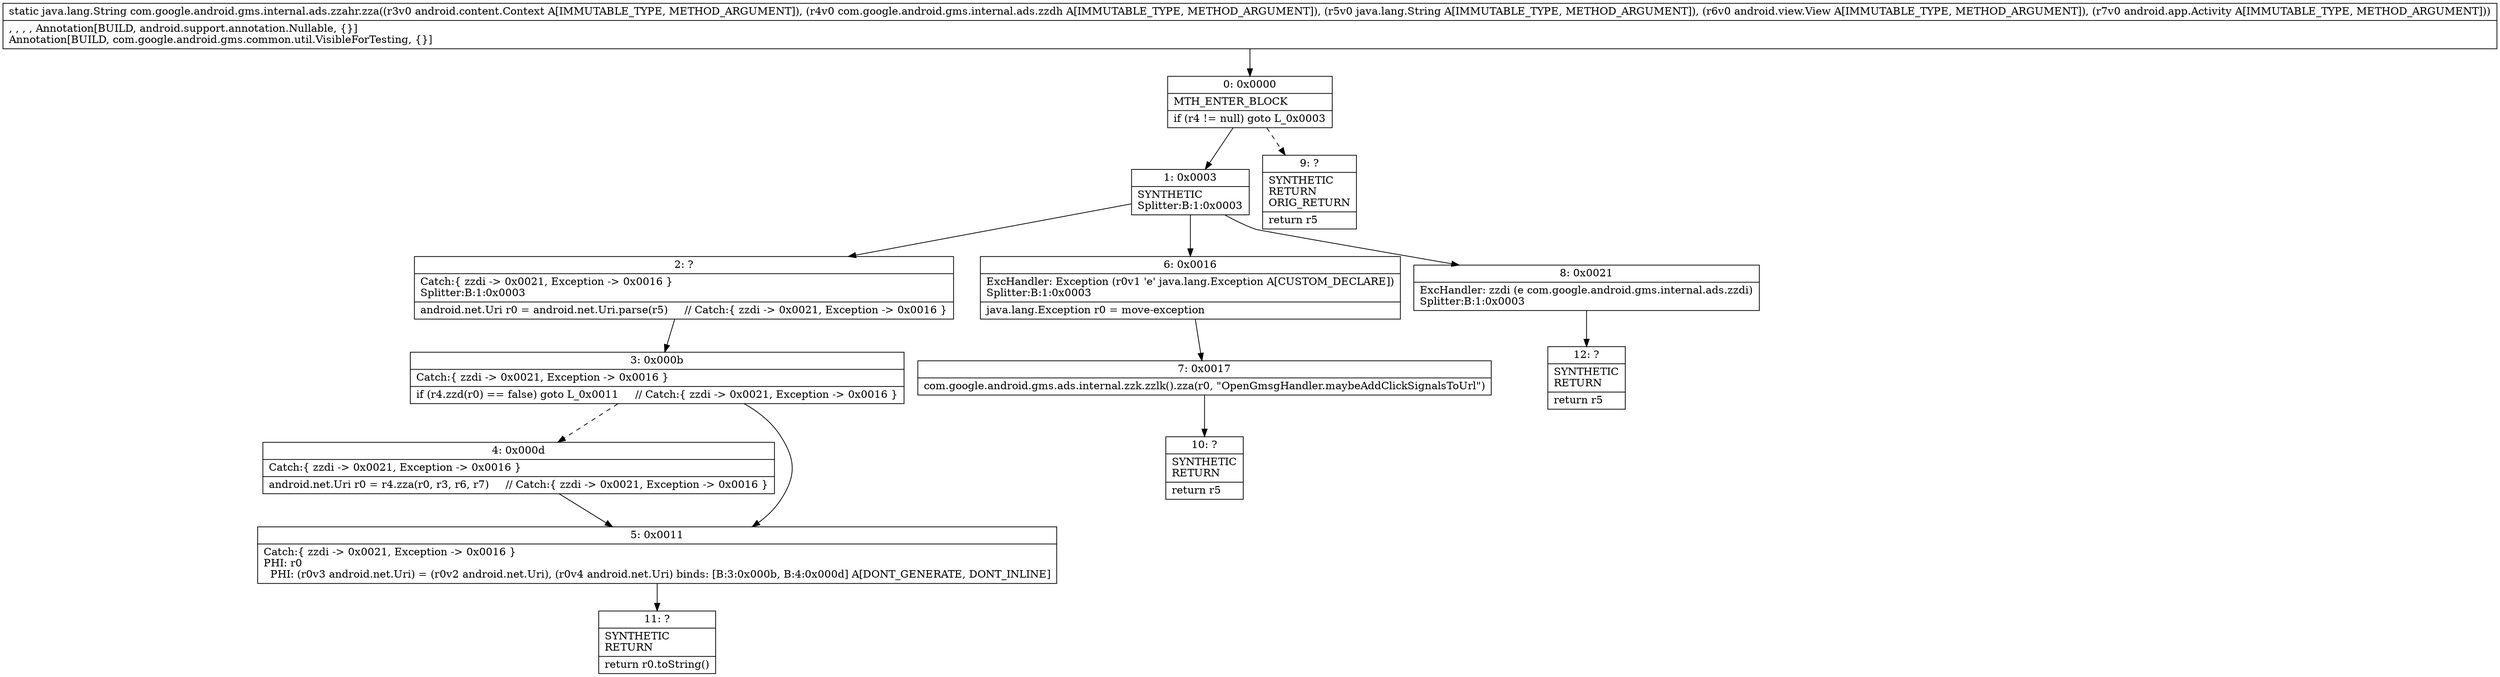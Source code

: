 digraph "CFG forcom.google.android.gms.internal.ads.zzahr.zza(Landroid\/content\/Context;Lcom\/google\/android\/gms\/internal\/ads\/zzdh;Ljava\/lang\/String;Landroid\/view\/View;Landroid\/app\/Activity;)Ljava\/lang\/String;" {
Node_0 [shape=record,label="{0\:\ 0x0000|MTH_ENTER_BLOCK\l|if (r4 != null) goto L_0x0003\l}"];
Node_1 [shape=record,label="{1\:\ 0x0003|SYNTHETIC\lSplitter:B:1:0x0003\l}"];
Node_2 [shape=record,label="{2\:\ ?|Catch:\{ zzdi \-\> 0x0021, Exception \-\> 0x0016 \}\lSplitter:B:1:0x0003\l|android.net.Uri r0 = android.net.Uri.parse(r5)     \/\/ Catch:\{ zzdi \-\> 0x0021, Exception \-\> 0x0016 \}\l}"];
Node_3 [shape=record,label="{3\:\ 0x000b|Catch:\{ zzdi \-\> 0x0021, Exception \-\> 0x0016 \}\l|if (r4.zzd(r0) == false) goto L_0x0011     \/\/ Catch:\{ zzdi \-\> 0x0021, Exception \-\> 0x0016 \}\l}"];
Node_4 [shape=record,label="{4\:\ 0x000d|Catch:\{ zzdi \-\> 0x0021, Exception \-\> 0x0016 \}\l|android.net.Uri r0 = r4.zza(r0, r3, r6, r7)     \/\/ Catch:\{ zzdi \-\> 0x0021, Exception \-\> 0x0016 \}\l}"];
Node_5 [shape=record,label="{5\:\ 0x0011|Catch:\{ zzdi \-\> 0x0021, Exception \-\> 0x0016 \}\lPHI: r0 \l  PHI: (r0v3 android.net.Uri) = (r0v2 android.net.Uri), (r0v4 android.net.Uri) binds: [B:3:0x000b, B:4:0x000d] A[DONT_GENERATE, DONT_INLINE]\l}"];
Node_6 [shape=record,label="{6\:\ 0x0016|ExcHandler: Exception (r0v1 'e' java.lang.Exception A[CUSTOM_DECLARE])\lSplitter:B:1:0x0003\l|java.lang.Exception r0 = move\-exception\l}"];
Node_7 [shape=record,label="{7\:\ 0x0017|com.google.android.gms.ads.internal.zzk.zzlk().zza(r0, \"OpenGmsgHandler.maybeAddClickSignalsToUrl\")\l}"];
Node_8 [shape=record,label="{8\:\ 0x0021|ExcHandler: zzdi (e com.google.android.gms.internal.ads.zzdi)\lSplitter:B:1:0x0003\l}"];
Node_9 [shape=record,label="{9\:\ ?|SYNTHETIC\lRETURN\lORIG_RETURN\l|return r5\l}"];
Node_10 [shape=record,label="{10\:\ ?|SYNTHETIC\lRETURN\l|return r5\l}"];
Node_11 [shape=record,label="{11\:\ ?|SYNTHETIC\lRETURN\l|return r0.toString()\l}"];
Node_12 [shape=record,label="{12\:\ ?|SYNTHETIC\lRETURN\l|return r5\l}"];
MethodNode[shape=record,label="{static java.lang.String com.google.android.gms.internal.ads.zzahr.zza((r3v0 android.content.Context A[IMMUTABLE_TYPE, METHOD_ARGUMENT]), (r4v0 com.google.android.gms.internal.ads.zzdh A[IMMUTABLE_TYPE, METHOD_ARGUMENT]), (r5v0 java.lang.String A[IMMUTABLE_TYPE, METHOD_ARGUMENT]), (r6v0 android.view.View A[IMMUTABLE_TYPE, METHOD_ARGUMENT]), (r7v0 android.app.Activity A[IMMUTABLE_TYPE, METHOD_ARGUMENT]))  | , , , , Annotation[BUILD, android.support.annotation.Nullable, \{\}]\lAnnotation[BUILD, com.google.android.gms.common.util.VisibleForTesting, \{\}]\l}"];
MethodNode -> Node_0;
Node_0 -> Node_1;
Node_0 -> Node_9[style=dashed];
Node_1 -> Node_2;
Node_1 -> Node_8;
Node_1 -> Node_6;
Node_2 -> Node_3;
Node_3 -> Node_4[style=dashed];
Node_3 -> Node_5;
Node_4 -> Node_5;
Node_5 -> Node_11;
Node_6 -> Node_7;
Node_7 -> Node_10;
Node_8 -> Node_12;
}

